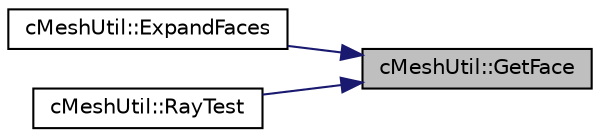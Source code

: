 digraph "cMeshUtil::GetFace"
{
 // LATEX_PDF_SIZE
  edge [fontname="Helvetica",fontsize="10",labelfontname="Helvetica",labelfontsize="10"];
  node [fontname="Helvetica",fontsize="10",shape=record];
  rankdir="RL";
  Node1 [label="cMeshUtil::GetFace",height=0.2,width=0.4,color="black", fillcolor="grey75", style="filled", fontcolor="black",tooltip=" "];
  Node1 -> Node2 [dir="back",color="midnightblue",fontsize="10",style="solid",fontname="Helvetica"];
  Node2 [label="cMeshUtil::ExpandFaces",height=0.2,width=0.4,color="black", fillcolor="white", style="filled",URL="$classc_mesh_util.html#a6787d721448322b3ac301dc27277ada9",tooltip=" "];
  Node1 -> Node3 [dir="back",color="midnightblue",fontsize="10",style="solid",fontname="Helvetica"];
  Node3 [label="cMeshUtil::RayTest",height=0.2,width=0.4,color="black", fillcolor="white", style="filled",URL="$classc_mesh_util.html#a61b018a2f314f95e126afc1288cc5bc7",tooltip=" "];
}
